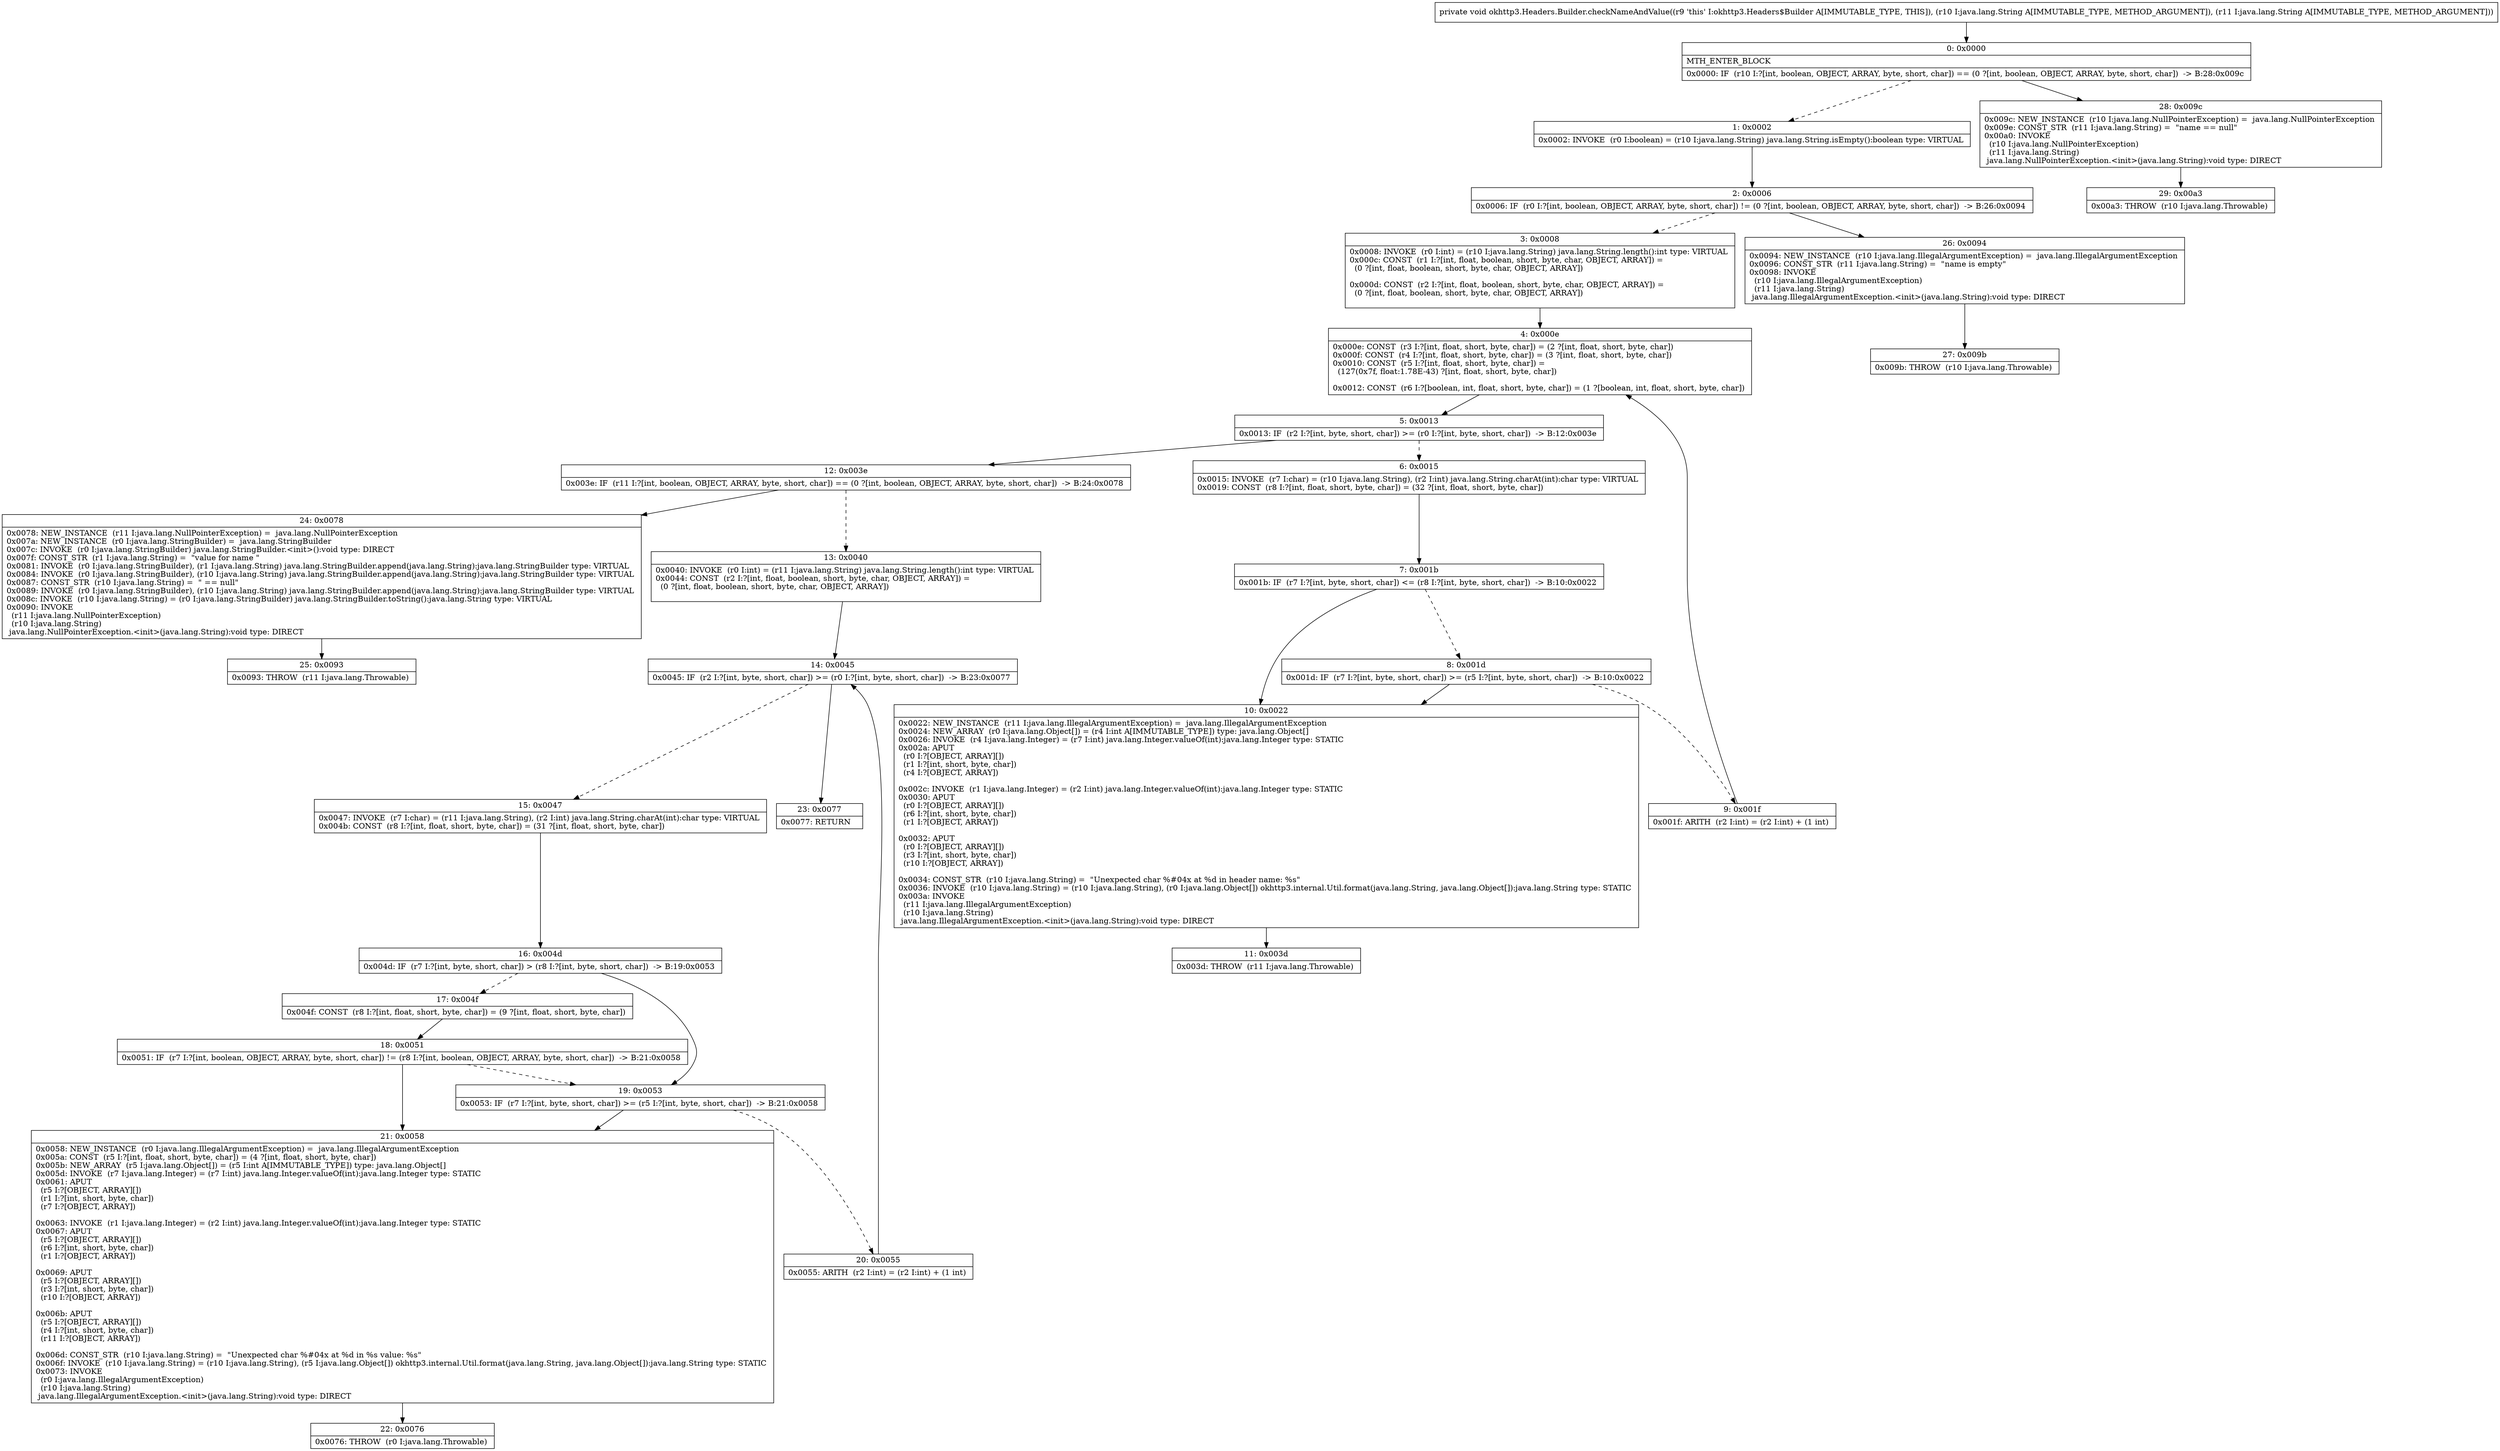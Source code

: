digraph "CFG forokhttp3.Headers.Builder.checkNameAndValue(Ljava\/lang\/String;Ljava\/lang\/String;)V" {
Node_0 [shape=record,label="{0\:\ 0x0000|MTH_ENTER_BLOCK\l|0x0000: IF  (r10 I:?[int, boolean, OBJECT, ARRAY, byte, short, char]) == (0 ?[int, boolean, OBJECT, ARRAY, byte, short, char])  \-\> B:28:0x009c \l}"];
Node_1 [shape=record,label="{1\:\ 0x0002|0x0002: INVOKE  (r0 I:boolean) = (r10 I:java.lang.String) java.lang.String.isEmpty():boolean type: VIRTUAL \l}"];
Node_2 [shape=record,label="{2\:\ 0x0006|0x0006: IF  (r0 I:?[int, boolean, OBJECT, ARRAY, byte, short, char]) != (0 ?[int, boolean, OBJECT, ARRAY, byte, short, char])  \-\> B:26:0x0094 \l}"];
Node_3 [shape=record,label="{3\:\ 0x0008|0x0008: INVOKE  (r0 I:int) = (r10 I:java.lang.String) java.lang.String.length():int type: VIRTUAL \l0x000c: CONST  (r1 I:?[int, float, boolean, short, byte, char, OBJECT, ARRAY]) = \l  (0 ?[int, float, boolean, short, byte, char, OBJECT, ARRAY])\l \l0x000d: CONST  (r2 I:?[int, float, boolean, short, byte, char, OBJECT, ARRAY]) = \l  (0 ?[int, float, boolean, short, byte, char, OBJECT, ARRAY])\l \l}"];
Node_4 [shape=record,label="{4\:\ 0x000e|0x000e: CONST  (r3 I:?[int, float, short, byte, char]) = (2 ?[int, float, short, byte, char]) \l0x000f: CONST  (r4 I:?[int, float, short, byte, char]) = (3 ?[int, float, short, byte, char]) \l0x0010: CONST  (r5 I:?[int, float, short, byte, char]) = \l  (127(0x7f, float:1.78E\-43) ?[int, float, short, byte, char])\l \l0x0012: CONST  (r6 I:?[boolean, int, float, short, byte, char]) = (1 ?[boolean, int, float, short, byte, char]) \l}"];
Node_5 [shape=record,label="{5\:\ 0x0013|0x0013: IF  (r2 I:?[int, byte, short, char]) \>= (r0 I:?[int, byte, short, char])  \-\> B:12:0x003e \l}"];
Node_6 [shape=record,label="{6\:\ 0x0015|0x0015: INVOKE  (r7 I:char) = (r10 I:java.lang.String), (r2 I:int) java.lang.String.charAt(int):char type: VIRTUAL \l0x0019: CONST  (r8 I:?[int, float, short, byte, char]) = (32 ?[int, float, short, byte, char]) \l}"];
Node_7 [shape=record,label="{7\:\ 0x001b|0x001b: IF  (r7 I:?[int, byte, short, char]) \<= (r8 I:?[int, byte, short, char])  \-\> B:10:0x0022 \l}"];
Node_8 [shape=record,label="{8\:\ 0x001d|0x001d: IF  (r7 I:?[int, byte, short, char]) \>= (r5 I:?[int, byte, short, char])  \-\> B:10:0x0022 \l}"];
Node_9 [shape=record,label="{9\:\ 0x001f|0x001f: ARITH  (r2 I:int) = (r2 I:int) + (1 int) \l}"];
Node_10 [shape=record,label="{10\:\ 0x0022|0x0022: NEW_INSTANCE  (r11 I:java.lang.IllegalArgumentException) =  java.lang.IllegalArgumentException \l0x0024: NEW_ARRAY  (r0 I:java.lang.Object[]) = (r4 I:int A[IMMUTABLE_TYPE]) type: java.lang.Object[] \l0x0026: INVOKE  (r4 I:java.lang.Integer) = (r7 I:int) java.lang.Integer.valueOf(int):java.lang.Integer type: STATIC \l0x002a: APUT  \l  (r0 I:?[OBJECT, ARRAY][])\l  (r1 I:?[int, short, byte, char])\l  (r4 I:?[OBJECT, ARRAY])\l \l0x002c: INVOKE  (r1 I:java.lang.Integer) = (r2 I:int) java.lang.Integer.valueOf(int):java.lang.Integer type: STATIC \l0x0030: APUT  \l  (r0 I:?[OBJECT, ARRAY][])\l  (r6 I:?[int, short, byte, char])\l  (r1 I:?[OBJECT, ARRAY])\l \l0x0032: APUT  \l  (r0 I:?[OBJECT, ARRAY][])\l  (r3 I:?[int, short, byte, char])\l  (r10 I:?[OBJECT, ARRAY])\l \l0x0034: CONST_STR  (r10 I:java.lang.String) =  \"Unexpected char %#04x at %d in header name: %s\" \l0x0036: INVOKE  (r10 I:java.lang.String) = (r10 I:java.lang.String), (r0 I:java.lang.Object[]) okhttp3.internal.Util.format(java.lang.String, java.lang.Object[]):java.lang.String type: STATIC \l0x003a: INVOKE  \l  (r11 I:java.lang.IllegalArgumentException)\l  (r10 I:java.lang.String)\l java.lang.IllegalArgumentException.\<init\>(java.lang.String):void type: DIRECT \l}"];
Node_11 [shape=record,label="{11\:\ 0x003d|0x003d: THROW  (r11 I:java.lang.Throwable) \l}"];
Node_12 [shape=record,label="{12\:\ 0x003e|0x003e: IF  (r11 I:?[int, boolean, OBJECT, ARRAY, byte, short, char]) == (0 ?[int, boolean, OBJECT, ARRAY, byte, short, char])  \-\> B:24:0x0078 \l}"];
Node_13 [shape=record,label="{13\:\ 0x0040|0x0040: INVOKE  (r0 I:int) = (r11 I:java.lang.String) java.lang.String.length():int type: VIRTUAL \l0x0044: CONST  (r2 I:?[int, float, boolean, short, byte, char, OBJECT, ARRAY]) = \l  (0 ?[int, float, boolean, short, byte, char, OBJECT, ARRAY])\l \l}"];
Node_14 [shape=record,label="{14\:\ 0x0045|0x0045: IF  (r2 I:?[int, byte, short, char]) \>= (r0 I:?[int, byte, short, char])  \-\> B:23:0x0077 \l}"];
Node_15 [shape=record,label="{15\:\ 0x0047|0x0047: INVOKE  (r7 I:char) = (r11 I:java.lang.String), (r2 I:int) java.lang.String.charAt(int):char type: VIRTUAL \l0x004b: CONST  (r8 I:?[int, float, short, byte, char]) = (31 ?[int, float, short, byte, char]) \l}"];
Node_16 [shape=record,label="{16\:\ 0x004d|0x004d: IF  (r7 I:?[int, byte, short, char]) \> (r8 I:?[int, byte, short, char])  \-\> B:19:0x0053 \l}"];
Node_17 [shape=record,label="{17\:\ 0x004f|0x004f: CONST  (r8 I:?[int, float, short, byte, char]) = (9 ?[int, float, short, byte, char]) \l}"];
Node_18 [shape=record,label="{18\:\ 0x0051|0x0051: IF  (r7 I:?[int, boolean, OBJECT, ARRAY, byte, short, char]) != (r8 I:?[int, boolean, OBJECT, ARRAY, byte, short, char])  \-\> B:21:0x0058 \l}"];
Node_19 [shape=record,label="{19\:\ 0x0053|0x0053: IF  (r7 I:?[int, byte, short, char]) \>= (r5 I:?[int, byte, short, char])  \-\> B:21:0x0058 \l}"];
Node_20 [shape=record,label="{20\:\ 0x0055|0x0055: ARITH  (r2 I:int) = (r2 I:int) + (1 int) \l}"];
Node_21 [shape=record,label="{21\:\ 0x0058|0x0058: NEW_INSTANCE  (r0 I:java.lang.IllegalArgumentException) =  java.lang.IllegalArgumentException \l0x005a: CONST  (r5 I:?[int, float, short, byte, char]) = (4 ?[int, float, short, byte, char]) \l0x005b: NEW_ARRAY  (r5 I:java.lang.Object[]) = (r5 I:int A[IMMUTABLE_TYPE]) type: java.lang.Object[] \l0x005d: INVOKE  (r7 I:java.lang.Integer) = (r7 I:int) java.lang.Integer.valueOf(int):java.lang.Integer type: STATIC \l0x0061: APUT  \l  (r5 I:?[OBJECT, ARRAY][])\l  (r1 I:?[int, short, byte, char])\l  (r7 I:?[OBJECT, ARRAY])\l \l0x0063: INVOKE  (r1 I:java.lang.Integer) = (r2 I:int) java.lang.Integer.valueOf(int):java.lang.Integer type: STATIC \l0x0067: APUT  \l  (r5 I:?[OBJECT, ARRAY][])\l  (r6 I:?[int, short, byte, char])\l  (r1 I:?[OBJECT, ARRAY])\l \l0x0069: APUT  \l  (r5 I:?[OBJECT, ARRAY][])\l  (r3 I:?[int, short, byte, char])\l  (r10 I:?[OBJECT, ARRAY])\l \l0x006b: APUT  \l  (r5 I:?[OBJECT, ARRAY][])\l  (r4 I:?[int, short, byte, char])\l  (r11 I:?[OBJECT, ARRAY])\l \l0x006d: CONST_STR  (r10 I:java.lang.String) =  \"Unexpected char %#04x at %d in %s value: %s\" \l0x006f: INVOKE  (r10 I:java.lang.String) = (r10 I:java.lang.String), (r5 I:java.lang.Object[]) okhttp3.internal.Util.format(java.lang.String, java.lang.Object[]):java.lang.String type: STATIC \l0x0073: INVOKE  \l  (r0 I:java.lang.IllegalArgumentException)\l  (r10 I:java.lang.String)\l java.lang.IllegalArgumentException.\<init\>(java.lang.String):void type: DIRECT \l}"];
Node_22 [shape=record,label="{22\:\ 0x0076|0x0076: THROW  (r0 I:java.lang.Throwable) \l}"];
Node_23 [shape=record,label="{23\:\ 0x0077|0x0077: RETURN   \l}"];
Node_24 [shape=record,label="{24\:\ 0x0078|0x0078: NEW_INSTANCE  (r11 I:java.lang.NullPointerException) =  java.lang.NullPointerException \l0x007a: NEW_INSTANCE  (r0 I:java.lang.StringBuilder) =  java.lang.StringBuilder \l0x007c: INVOKE  (r0 I:java.lang.StringBuilder) java.lang.StringBuilder.\<init\>():void type: DIRECT \l0x007f: CONST_STR  (r1 I:java.lang.String) =  \"value for name \" \l0x0081: INVOKE  (r0 I:java.lang.StringBuilder), (r1 I:java.lang.String) java.lang.StringBuilder.append(java.lang.String):java.lang.StringBuilder type: VIRTUAL \l0x0084: INVOKE  (r0 I:java.lang.StringBuilder), (r10 I:java.lang.String) java.lang.StringBuilder.append(java.lang.String):java.lang.StringBuilder type: VIRTUAL \l0x0087: CONST_STR  (r10 I:java.lang.String) =  \" == null\" \l0x0089: INVOKE  (r0 I:java.lang.StringBuilder), (r10 I:java.lang.String) java.lang.StringBuilder.append(java.lang.String):java.lang.StringBuilder type: VIRTUAL \l0x008c: INVOKE  (r10 I:java.lang.String) = (r0 I:java.lang.StringBuilder) java.lang.StringBuilder.toString():java.lang.String type: VIRTUAL \l0x0090: INVOKE  \l  (r11 I:java.lang.NullPointerException)\l  (r10 I:java.lang.String)\l java.lang.NullPointerException.\<init\>(java.lang.String):void type: DIRECT \l}"];
Node_25 [shape=record,label="{25\:\ 0x0093|0x0093: THROW  (r11 I:java.lang.Throwable) \l}"];
Node_26 [shape=record,label="{26\:\ 0x0094|0x0094: NEW_INSTANCE  (r10 I:java.lang.IllegalArgumentException) =  java.lang.IllegalArgumentException \l0x0096: CONST_STR  (r11 I:java.lang.String) =  \"name is empty\" \l0x0098: INVOKE  \l  (r10 I:java.lang.IllegalArgumentException)\l  (r11 I:java.lang.String)\l java.lang.IllegalArgumentException.\<init\>(java.lang.String):void type: DIRECT \l}"];
Node_27 [shape=record,label="{27\:\ 0x009b|0x009b: THROW  (r10 I:java.lang.Throwable) \l}"];
Node_28 [shape=record,label="{28\:\ 0x009c|0x009c: NEW_INSTANCE  (r10 I:java.lang.NullPointerException) =  java.lang.NullPointerException \l0x009e: CONST_STR  (r11 I:java.lang.String) =  \"name == null\" \l0x00a0: INVOKE  \l  (r10 I:java.lang.NullPointerException)\l  (r11 I:java.lang.String)\l java.lang.NullPointerException.\<init\>(java.lang.String):void type: DIRECT \l}"];
Node_29 [shape=record,label="{29\:\ 0x00a3|0x00a3: THROW  (r10 I:java.lang.Throwable) \l}"];
MethodNode[shape=record,label="{private void okhttp3.Headers.Builder.checkNameAndValue((r9 'this' I:okhttp3.Headers$Builder A[IMMUTABLE_TYPE, THIS]), (r10 I:java.lang.String A[IMMUTABLE_TYPE, METHOD_ARGUMENT]), (r11 I:java.lang.String A[IMMUTABLE_TYPE, METHOD_ARGUMENT])) }"];
MethodNode -> Node_0;
Node_0 -> Node_1[style=dashed];
Node_0 -> Node_28;
Node_1 -> Node_2;
Node_2 -> Node_3[style=dashed];
Node_2 -> Node_26;
Node_3 -> Node_4;
Node_4 -> Node_5;
Node_5 -> Node_6[style=dashed];
Node_5 -> Node_12;
Node_6 -> Node_7;
Node_7 -> Node_8[style=dashed];
Node_7 -> Node_10;
Node_8 -> Node_9[style=dashed];
Node_8 -> Node_10;
Node_9 -> Node_4;
Node_10 -> Node_11;
Node_12 -> Node_13[style=dashed];
Node_12 -> Node_24;
Node_13 -> Node_14;
Node_14 -> Node_15[style=dashed];
Node_14 -> Node_23;
Node_15 -> Node_16;
Node_16 -> Node_17[style=dashed];
Node_16 -> Node_19;
Node_17 -> Node_18;
Node_18 -> Node_19[style=dashed];
Node_18 -> Node_21;
Node_19 -> Node_20[style=dashed];
Node_19 -> Node_21;
Node_20 -> Node_14;
Node_21 -> Node_22;
Node_24 -> Node_25;
Node_26 -> Node_27;
Node_28 -> Node_29;
}

